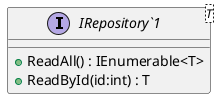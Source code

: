 @startuml
interface "IRepository`1"<T> {
    + ReadAll() : IEnumerable<T>
    + ReadById(id:int) : T
}
@enduml
